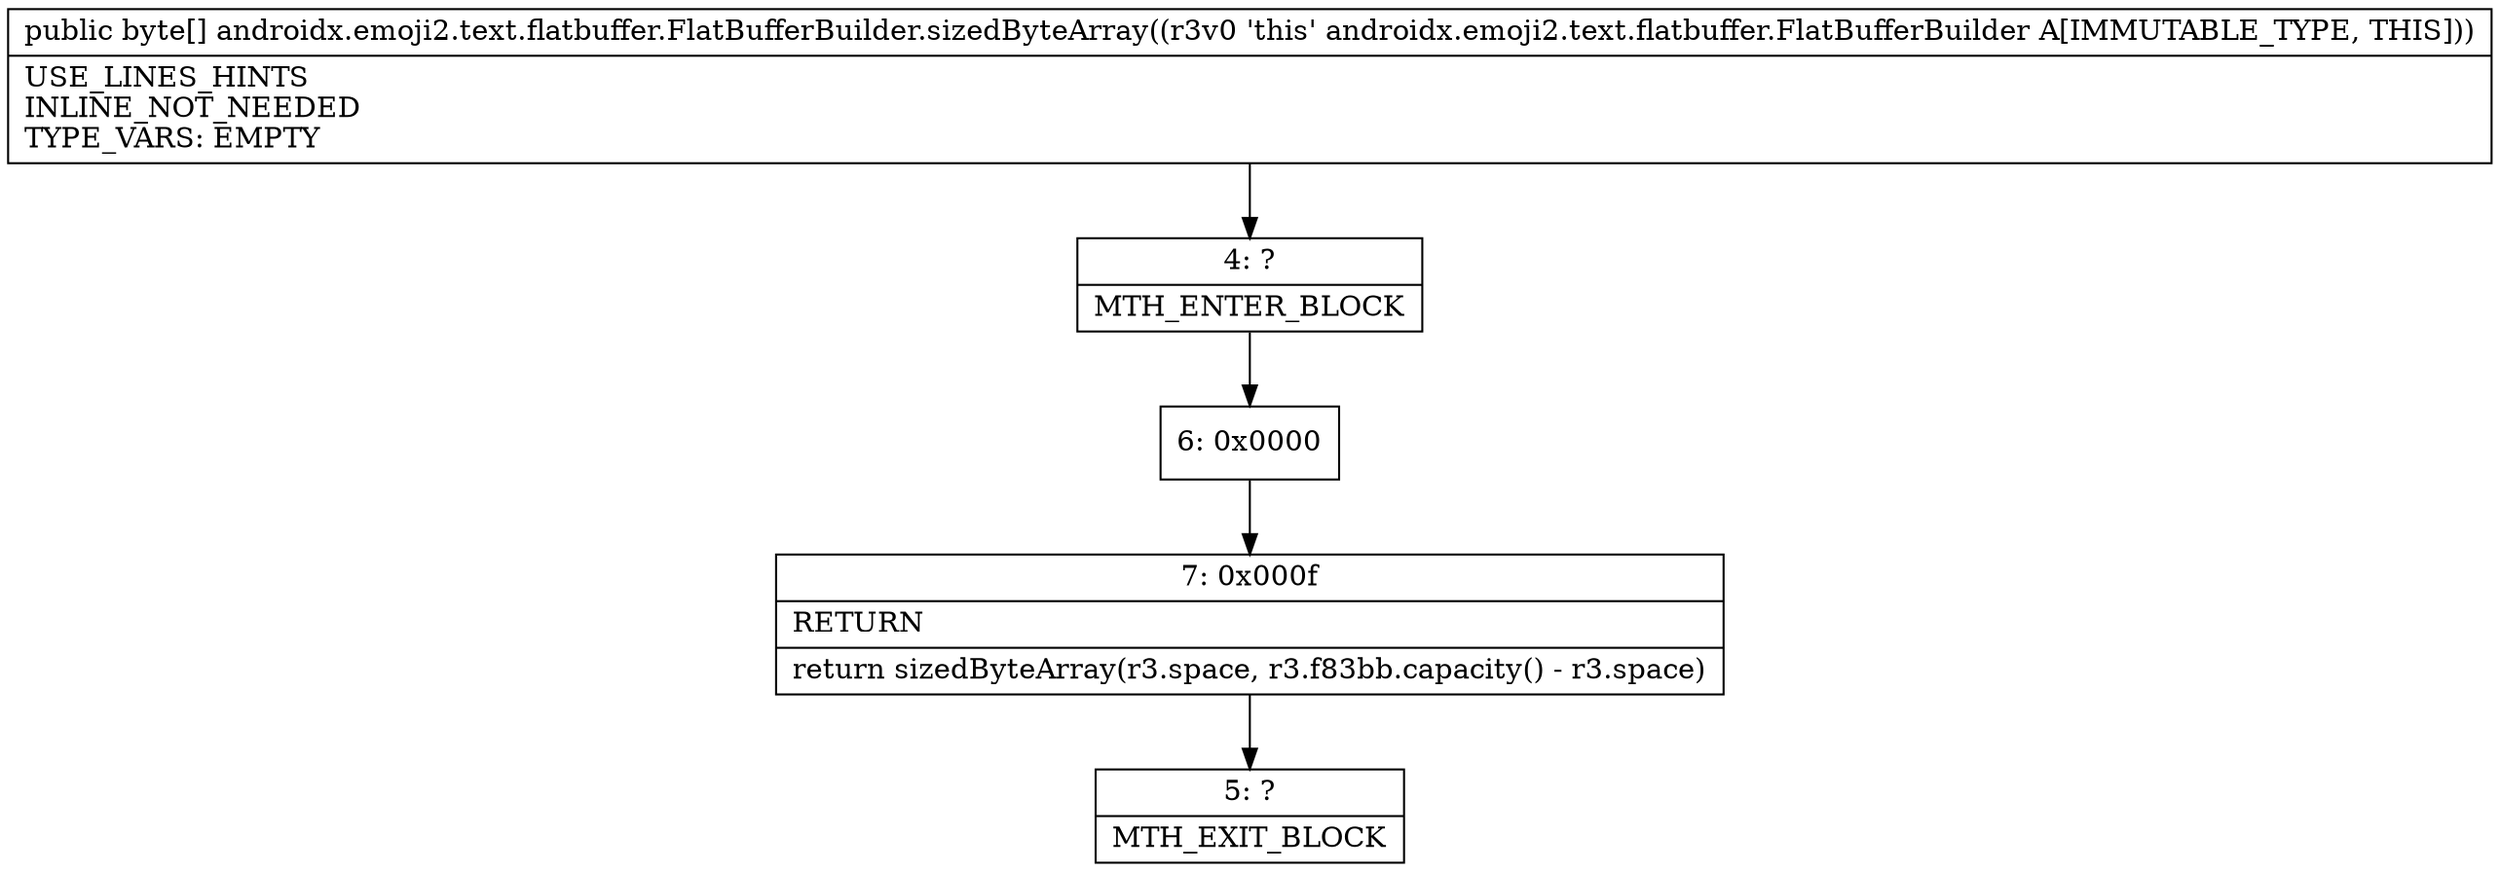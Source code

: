 digraph "CFG forandroidx.emoji2.text.flatbuffer.FlatBufferBuilder.sizedByteArray()[B" {
Node_4 [shape=record,label="{4\:\ ?|MTH_ENTER_BLOCK\l}"];
Node_6 [shape=record,label="{6\:\ 0x0000}"];
Node_7 [shape=record,label="{7\:\ 0x000f|RETURN\l|return sizedByteArray(r3.space, r3.f83bb.capacity() \- r3.space)\l}"];
Node_5 [shape=record,label="{5\:\ ?|MTH_EXIT_BLOCK\l}"];
MethodNode[shape=record,label="{public byte[] androidx.emoji2.text.flatbuffer.FlatBufferBuilder.sizedByteArray((r3v0 'this' androidx.emoji2.text.flatbuffer.FlatBufferBuilder A[IMMUTABLE_TYPE, THIS]))  | USE_LINES_HINTS\lINLINE_NOT_NEEDED\lTYPE_VARS: EMPTY\l}"];
MethodNode -> Node_4;Node_4 -> Node_6;
Node_6 -> Node_7;
Node_7 -> Node_5;
}

